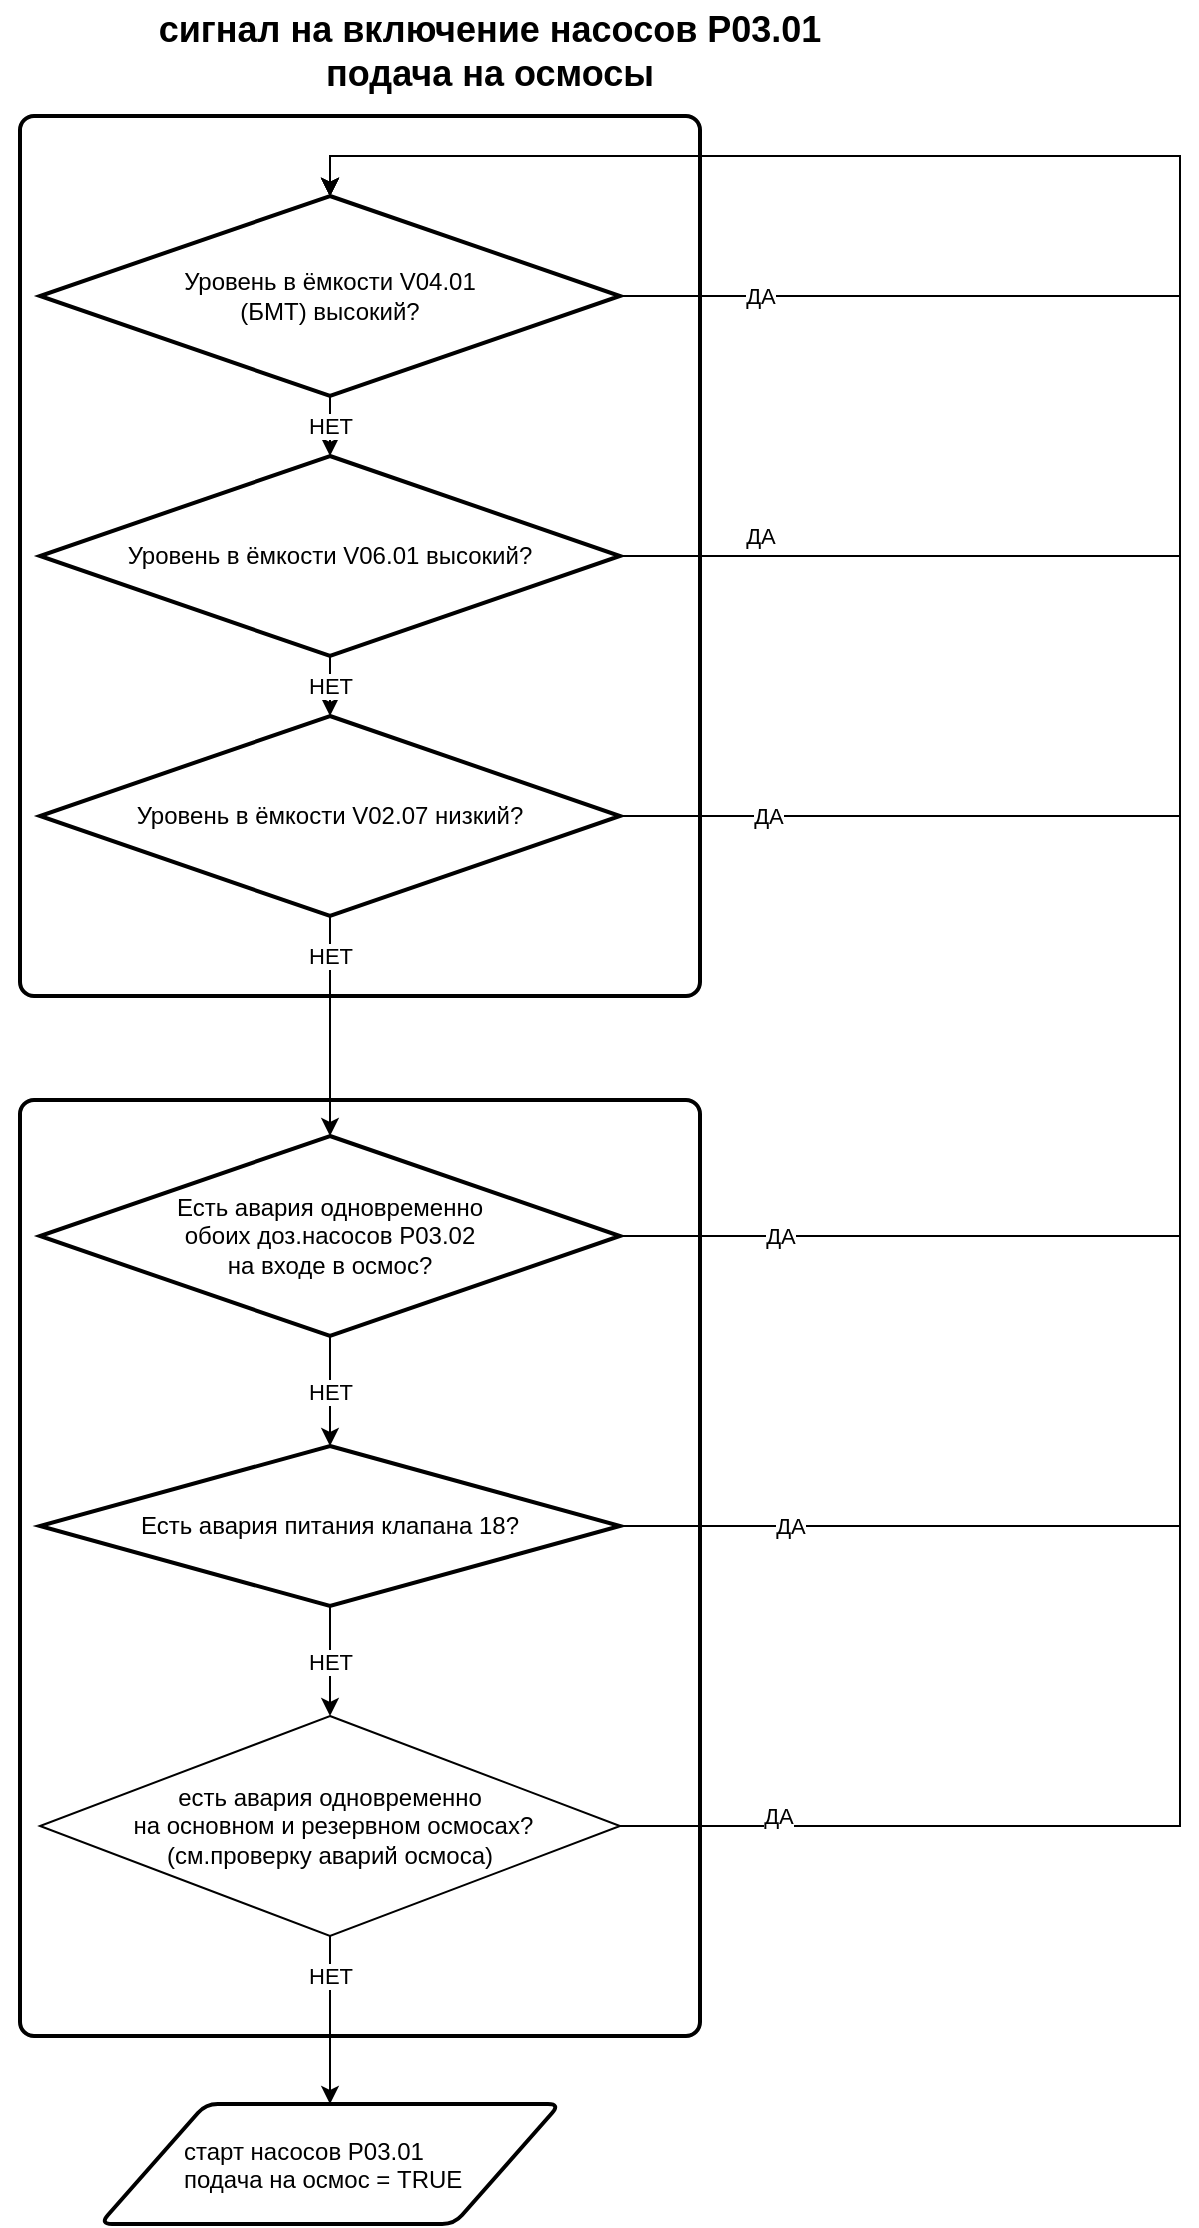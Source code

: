 <mxfile version="11.1.1" type="device"><diagram id="C5RBs43oDa-KdzZeNtuy" name="запуск осмосов"><mxGraphModel dx="499" dy="1977" grid="1" gridSize="10" guides="1" tooltips="1" connect="1" arrows="1" fold="1" page="1" pageScale="1" pageWidth="827" pageHeight="1169" math="0" shadow="0"><root><mxCell id="WIyWlLk6GJQsqaUBKTNV-0"/><mxCell id="WIyWlLk6GJQsqaUBKTNV-1" parent="WIyWlLk6GJQsqaUBKTNV-0"/><mxCell id="N78-eoJtpSelDnijg17K-19" value="" style="rounded=1;whiteSpace=wrap;html=1;absoluteArcSize=1;arcSize=14;strokeWidth=2;" parent="WIyWlLk6GJQsqaUBKTNV-1" vertex="1"><mxGeometry x="1000" y="-598" width="340" height="468" as="geometry"/></mxCell><mxCell id="7ko-buZj657-1jWEfhJU-1" value="" style="rounded=1;whiteSpace=wrap;html=1;absoluteArcSize=1;arcSize=14;strokeWidth=2;" parent="WIyWlLk6GJQsqaUBKTNV-1" vertex="1"><mxGeometry x="1000" y="-1090" width="340" height="440" as="geometry"/></mxCell><mxCell id="TDEKMZTQLtAT4It5OuWT-3" value="ДА" style="edgeStyle=orthogonalEdgeStyle;rounded=0;orthogonalLoop=1;jettySize=auto;html=1;exitX=1;exitY=0.5;exitDx=0;exitDy=0;exitPerimeter=0;entryX=0.5;entryY=0;entryDx=0;entryDy=0;entryPerimeter=0;" parent="WIyWlLk6GJQsqaUBKTNV-1" source="jXnbIGCwIu7luB9jR0JQ-0" edge="1"><mxGeometry x="-0.88" relative="1" as="geometry"><mxPoint x="1300" y="-375" as="sourcePoint"/><mxPoint x="1155" y="-1040" as="targetPoint"/><Array as="points"><mxPoint x="1580" y="-385"/><mxPoint x="1580" y="-1070"/><mxPoint x="1155" y="-1070"/></Array><mxPoint as="offset"/></mxGeometry></mxCell><mxCell id="N78-eoJtpSelDnijg17K-1" value="НЕТ" style="edgeStyle=orthogonalEdgeStyle;rounded=0;orthogonalLoop=1;jettySize=auto;html=1;exitX=0.5;exitY=1;exitDx=0;exitDy=0;exitPerimeter=0;entryX=0.5;entryY=0;entryDx=0;entryDy=0;" parent="WIyWlLk6GJQsqaUBKTNV-1" source="jXnbIGCwIu7luB9jR0JQ-0" target="jXnbIGCwIu7luB9jR0JQ-25" edge="1"><mxGeometry relative="1" as="geometry"/></mxCell><mxCell id="jXnbIGCwIu7luB9jR0JQ-0" value="Есть авария питания клапана 18?" style="strokeWidth=2;html=1;shape=mxgraph.flowchart.decision;whiteSpace=wrap;" parent="WIyWlLk6GJQsqaUBKTNV-1" vertex="1"><mxGeometry x="1010" y="-425" width="290" height="80" as="geometry"/></mxCell><mxCell id="jXnbIGCwIu7luB9jR0JQ-53" value="НЕТ" style="edgeStyle=orthogonalEdgeStyle;rounded=0;orthogonalLoop=1;jettySize=auto;html=1;exitX=0.5;exitY=1;exitDx=0;exitDy=0;entryX=0.5;entryY=0;entryDx=0;entryDy=0;" parent="WIyWlLk6GJQsqaUBKTNV-1" source="jXnbIGCwIu7luB9jR0JQ-25" target="N78-eoJtpSelDnijg17K-5" edge="1"><mxGeometry x="-0.524" relative="1" as="geometry"><mxPoint x="1155" y="-79" as="targetPoint"/><mxPoint as="offset"/></mxGeometry></mxCell><mxCell id="jXnbIGCwIu7luB9jR0JQ-55" value="ДА" style="edgeStyle=orthogonalEdgeStyle;rounded=0;orthogonalLoop=1;jettySize=auto;html=1;exitX=1;exitY=0.5;exitDx=0;exitDy=0;entryX=0.5;entryY=0;entryDx=0;entryDy=0;entryPerimeter=0;" parent="WIyWlLk6GJQsqaUBKTNV-1" source="jXnbIGCwIu7luB9jR0JQ-25" target="N78-eoJtpSelDnijg17K-12" edge="1"><mxGeometry x="-0.899" y="5" relative="1" as="geometry"><mxPoint x="1580" y="-985" as="targetPoint"/><Array as="points"><mxPoint x="1580" y="-235"/><mxPoint x="1580" y="-1070"/><mxPoint x="1155" y="-1070"/></Array><mxPoint as="offset"/></mxGeometry></mxCell><mxCell id="jXnbIGCwIu7luB9jR0JQ-25" value="есть авария одновременно&lt;br&gt;&amp;nbsp;на основном и резервном осмосах?&lt;br&gt;(см.проверку аварий осмоса)" style="rhombus;whiteSpace=wrap;html=1;" parent="WIyWlLk6GJQsqaUBKTNV-1" vertex="1"><mxGeometry x="1010" y="-290" width="290" height="110" as="geometry"/></mxCell><mxCell id="N78-eoJtpSelDnijg17K-3" value="НЕТ" style="edgeStyle=orthogonalEdgeStyle;rounded=0;orthogonalLoop=1;jettySize=auto;html=1;exitX=0.5;exitY=1;exitDx=0;exitDy=0;exitPerimeter=0;entryX=0.5;entryY=0;entryDx=0;entryDy=0;entryPerimeter=0;" parent="WIyWlLk6GJQsqaUBKTNV-1" source="N78-eoJtpSelDnijg17K-2" target="jXnbIGCwIu7luB9jR0JQ-0" edge="1"><mxGeometry relative="1" as="geometry"/></mxCell><mxCell id="N78-eoJtpSelDnijg17K-4" value="ДА" style="edgeStyle=orthogonalEdgeStyle;rounded=0;orthogonalLoop=1;jettySize=auto;html=1;exitX=1;exitY=0.5;exitDx=0;exitDy=0;exitPerimeter=0;entryX=0.5;entryY=0;entryDx=0;entryDy=0;entryPerimeter=0;" parent="WIyWlLk6GJQsqaUBKTNV-1" source="N78-eoJtpSelDnijg17K-2" target="N78-eoJtpSelDnijg17K-12" edge="1"><mxGeometry x="-0.874" relative="1" as="geometry"><mxPoint x="1580" y="-985" as="targetPoint"/><Array as="points"><mxPoint x="1580" y="-530"/><mxPoint x="1580" y="-1070"/><mxPoint x="1155" y="-1070"/></Array><mxPoint as="offset"/></mxGeometry></mxCell><mxCell id="N78-eoJtpSelDnijg17K-2" value="Есть авария одновременно&lt;br&gt;обоих доз.насосов Р03.02&lt;br&gt;на входе в осмос?" style="strokeWidth=2;html=1;shape=mxgraph.flowchart.decision;whiteSpace=wrap;" parent="WIyWlLk6GJQsqaUBKTNV-1" vertex="1"><mxGeometry x="1010" y="-580" width="290" height="100" as="geometry"/></mxCell><mxCell id="N78-eoJtpSelDnijg17K-7" value="" style="group" parent="WIyWlLk6GJQsqaUBKTNV-1" vertex="1" connectable="0"><mxGeometry x="1040" y="-96" width="230" height="60" as="geometry"/></mxCell><mxCell id="N78-eoJtpSelDnijg17K-5" value="" style="verticalLabelPosition=bottom;verticalAlign=top;html=1;strokeWidth=2;shape=parallelogram;perimeter=parallelogramPerimeter;whiteSpace=wrap;rounded=1;arcSize=12;size=0.23;" parent="N78-eoJtpSelDnijg17K-7" vertex="1"><mxGeometry width="230" height="60" as="geometry"/></mxCell><mxCell id="N78-eoJtpSelDnijg17K-6" value="старт насосов Р03.01&lt;br&gt;подача на осмос = TRUE" style="text;html=1;" parent="N78-eoJtpSelDnijg17K-7" vertex="1"><mxGeometry x="40" y="10" width="150" height="40" as="geometry"/></mxCell><mxCell id="N78-eoJtpSelDnijg17K-9" value="НЕТ" style="edgeStyle=orthogonalEdgeStyle;rounded=0;orthogonalLoop=1;jettySize=auto;html=1;exitX=0.5;exitY=1;exitDx=0;exitDy=0;exitPerimeter=0;entryX=0.5;entryY=0;entryDx=0;entryDy=0;entryPerimeter=0;" parent="WIyWlLk6GJQsqaUBKTNV-1" source="N78-eoJtpSelDnijg17K-8" target="N78-eoJtpSelDnijg17K-2" edge="1"><mxGeometry x="-0.636" relative="1" as="geometry"><mxPoint as="offset"/></mxGeometry></mxCell><mxCell id="N78-eoJtpSelDnijg17K-10" value="ДА" style="edgeStyle=orthogonalEdgeStyle;rounded=0;orthogonalLoop=1;jettySize=auto;html=1;exitX=1;exitY=0.5;exitDx=0;exitDy=0;exitPerimeter=0;entryX=0.5;entryY=0;entryDx=0;entryDy=0;entryPerimeter=0;" parent="WIyWlLk6GJQsqaUBKTNV-1" source="N78-eoJtpSelDnijg17K-8" target="N78-eoJtpSelDnijg17K-12" edge="1"><mxGeometry x="-0.861" relative="1" as="geometry"><mxPoint x="1580" y="-1035" as="targetPoint"/><Array as="points"><mxPoint x="1580" y="-740"/><mxPoint x="1580" y="-1070"/><mxPoint x="1155" y="-1070"/></Array><mxPoint as="offset"/></mxGeometry></mxCell><mxCell id="N78-eoJtpSelDnijg17K-8" value="Уровень в ёмкости V02.07 низкий?" style="strokeWidth=2;html=1;shape=mxgraph.flowchart.decision;whiteSpace=wrap;" parent="WIyWlLk6GJQsqaUBKTNV-1" vertex="1"><mxGeometry x="1010" y="-790" width="290" height="100" as="geometry"/></mxCell><mxCell id="N78-eoJtpSelDnijg17K-15" value="ДА" style="edgeStyle=orthogonalEdgeStyle;rounded=0;orthogonalLoop=1;jettySize=auto;html=1;exitX=1;exitY=0.5;exitDx=0;exitDy=0;exitPerimeter=0;entryX=0.5;entryY=0;entryDx=0;entryDy=0;entryPerimeter=0;" parent="WIyWlLk6GJQsqaUBKTNV-1" source="N78-eoJtpSelDnijg17K-11" target="N78-eoJtpSelDnijg17K-12" edge="1"><mxGeometry x="-0.849" y="10" relative="1" as="geometry"><Array as="points"><mxPoint x="1580" y="-870"/><mxPoint x="1580" y="-1070"/><mxPoint x="1155" y="-1070"/></Array><mxPoint as="offset"/></mxGeometry></mxCell><mxCell id="N78-eoJtpSelDnijg17K-17" value="НЕТ" style="edgeStyle=orthogonalEdgeStyle;rounded=0;orthogonalLoop=1;jettySize=auto;html=1;exitX=0.5;exitY=1;exitDx=0;exitDy=0;exitPerimeter=0;entryX=0.5;entryY=0;entryDx=0;entryDy=0;entryPerimeter=0;" parent="WIyWlLk6GJQsqaUBKTNV-1" source="N78-eoJtpSelDnijg17K-11" target="N78-eoJtpSelDnijg17K-8" edge="1"><mxGeometry relative="1" as="geometry"/></mxCell><mxCell id="N78-eoJtpSelDnijg17K-11" value="Уровень в ёмкости V06.01 высокий?" style="strokeWidth=2;html=1;shape=mxgraph.flowchart.decision;whiteSpace=wrap;" parent="WIyWlLk6GJQsqaUBKTNV-1" vertex="1"><mxGeometry x="1010" y="-920" width="290" height="100" as="geometry"/></mxCell><mxCell id="N78-eoJtpSelDnijg17K-16" value="НЕТ" style="edgeStyle=orthogonalEdgeStyle;rounded=0;orthogonalLoop=1;jettySize=auto;html=1;exitX=0.5;exitY=1;exitDx=0;exitDy=0;exitPerimeter=0;entryX=0.5;entryY=0;entryDx=0;entryDy=0;entryPerimeter=0;" parent="WIyWlLk6GJQsqaUBKTNV-1" source="N78-eoJtpSelDnijg17K-12" target="N78-eoJtpSelDnijg17K-11" edge="1"><mxGeometry relative="1" as="geometry"/></mxCell><mxCell id="N78-eoJtpSelDnijg17K-12" value="Уровень в ёмкости V04.01&lt;br&gt;(БМТ) высокий?" style="strokeWidth=2;html=1;shape=mxgraph.flowchart.decision;whiteSpace=wrap;" parent="WIyWlLk6GJQsqaUBKTNV-1" vertex="1"><mxGeometry x="1010" y="-1050" width="290" height="100" as="geometry"/></mxCell><mxCell id="N78-eoJtpSelDnijg17K-14" value="ДА" style="edgeStyle=orthogonalEdgeStyle;rounded=0;orthogonalLoop=1;jettySize=auto;html=1;exitX=1;exitY=0.5;exitDx=0;exitDy=0;exitPerimeter=0;entryX=0.5;entryY=0;entryDx=0;entryDy=0;entryPerimeter=0;" parent="WIyWlLk6GJQsqaUBKTNV-1" source="N78-eoJtpSelDnijg17K-12" target="N78-eoJtpSelDnijg17K-12" edge="1"><mxGeometry x="-0.824" relative="1" as="geometry"><Array as="points"><mxPoint x="1580" y="-1000"/><mxPoint x="1580" y="-1070"/><mxPoint x="1155" y="-1070"/></Array><mxPoint as="offset"/></mxGeometry></mxCell><mxCell id="N78-eoJtpSelDnijg17K-18" value="&lt;font style=&quot;font-size: 18px&quot;&gt;&lt;b&gt;сигнал на включение&amp;nbsp;насосов Р03.01&lt;br&gt;подача на осмосы&lt;/b&gt;&lt;/font&gt;" style="text;html=1;strokeColor=none;fillColor=none;align=center;verticalAlign=middle;whiteSpace=wrap;rounded=0;" parent="WIyWlLk6GJQsqaUBKTNV-1" vertex="1"><mxGeometry x="990" y="-1148" width="490" height="52" as="geometry"/></mxCell></root></mxGraphModel></diagram><diagram id="trHehs48wXdVALwGmaR6" name="проверка аварий осмоса"><mxGraphModel dx="1326" dy="808" grid="1" gridSize="10" guides="1" tooltips="1" connect="1" arrows="1" fold="1" page="1" pageScale="1" pageWidth="827" pageHeight="1169" math="0" shadow="0"><root><mxCell id="5Ax0OdVfqkbBzuhoWQLB-0"/><mxCell id="5Ax0OdVfqkbBzuhoWQLB-1" parent="5Ax0OdVfqkbBzuhoWQLB-0"/><mxCell id="goY5plL_Hz7WJ-rms99P-0" value="" style="rounded=1;whiteSpace=wrap;html=1;absoluteArcSize=1;arcSize=14;strokeWidth=2;" parent="5Ax0OdVfqkbBzuhoWQLB-1" vertex="1"><mxGeometry x="10" y="30" width="810" height="350" as="geometry"/></mxCell><mxCell id="goY5plL_Hz7WJ-rms99P-1" value="" style="rounded=1;whiteSpace=wrap;html=1;absoluteArcSize=1;arcSize=14;strokeWidth=2;" parent="5Ax0OdVfqkbBzuhoWQLB-1" vertex="1"><mxGeometry x="10" y="430" width="810" height="350" as="geometry"/></mxCell><mxCell id="goY5plL_Hz7WJ-rms99P-2" value="НЕТ" style="edgeStyle=orthogonalEdgeStyle;rounded=0;orthogonalLoop=1;jettySize=auto;html=1;exitX=0.5;exitY=1;exitDx=0;exitDy=0;exitPerimeter=0;entryX=0.5;entryY=0;entryDx=0;entryDy=0;" parent="5Ax0OdVfqkbBzuhoWQLB-1" source="goY5plL_Hz7WJ-rms99P-4" target="goY5plL_Hz7WJ-rms99P-12" edge="1"><mxGeometry relative="1" as="geometry"><Array as="points"><mxPoint x="264.5" y="262.5"/><mxPoint x="264.5" y="262.5"/></Array></mxGeometry></mxCell><mxCell id="goY5plL_Hz7WJ-rms99P-3" value="ДА" style="edgeStyle=orthogonalEdgeStyle;rounded=0;orthogonalLoop=1;jettySize=auto;html=1;exitX=1;exitY=0.5;exitDx=0;exitDy=0;exitPerimeter=0;entryX=0;entryY=0.5;entryDx=0;entryDy=0;" parent="5Ax0OdVfqkbBzuhoWQLB-1" source="goY5plL_Hz7WJ-rms99P-4" target="goY5plL_Hz7WJ-rms99P-9" edge="1"><mxGeometry relative="1" as="geometry"/></mxCell><mxCell id="goY5plL_Hz7WJ-rms99P-4" value="Есть авария на:&lt;br&gt;&amp;nbsp;- клапанах12, 13, 14;&lt;br&gt;&amp;nbsp;- доз.насос Р03.04/01;&lt;br&gt;&amp;nbsp;- датчики давления РТ03.01/01, РТ03.02/01 и РТ03.03/01, РТ03.04/01;&lt;br&gt;&amp;nbsp;- расходомеры FIT03.02/01 и FIT03.03/01;&lt;br&gt;&amp;nbsp;- кондуктомер QIT03.01/01&lt;br&gt;&amp;nbsp;- насос Р03.06/01" style="strokeWidth=2;html=1;shape=mxgraph.flowchart.decision;whiteSpace=wrap;" parent="5Ax0OdVfqkbBzuhoWQLB-1" vertex="1"><mxGeometry x="18" y="102.5" width="493" height="150" as="geometry"/></mxCell><mxCell id="goY5plL_Hz7WJ-rms99P-5" value="ДА" style="edgeStyle=orthogonalEdgeStyle;rounded=0;orthogonalLoop=1;jettySize=auto;html=1;exitX=1;exitY=0.5;exitDx=0;exitDy=0;exitPerimeter=0;entryX=0;entryY=0.5;entryDx=0;entryDy=0;" parent="5Ax0OdVfqkbBzuhoWQLB-1" source="goY5plL_Hz7WJ-rms99P-7" target="goY5plL_Hz7WJ-rms99P-15" edge="1"><mxGeometry relative="1" as="geometry"/></mxCell><mxCell id="goY5plL_Hz7WJ-rms99P-6" value="НЕТ" style="edgeStyle=orthogonalEdgeStyle;rounded=0;orthogonalLoop=1;jettySize=auto;html=1;exitX=0.5;exitY=1;exitDx=0;exitDy=0;exitPerimeter=0;entryX=0.5;entryY=0;entryDx=0;entryDy=0;" parent="5Ax0OdVfqkbBzuhoWQLB-1" source="goY5plL_Hz7WJ-rms99P-7" target="goY5plL_Hz7WJ-rms99P-18" edge="1"><mxGeometry relative="1" as="geometry"/></mxCell><mxCell id="goY5plL_Hz7WJ-rms99P-7" value="Есть авария на:&lt;br&gt;&amp;nbsp;- клапанах15, 16, 17;&lt;br&gt;&amp;nbsp;- доз.насос Р03.04/02;&lt;br&gt;&amp;nbsp;- датчики давления РТ03.01/02, РТ03.02/02 и РТ03.03/02, РТ03.04/02;&lt;br&gt;&amp;nbsp;- расходомеры FIT03.02/01 и FIT03.03/01;&lt;br&gt;&amp;nbsp;- кондуктомер QIT03.01/01&lt;br&gt;- насос Р03.06/02" style="strokeWidth=2;html=1;shape=mxgraph.flowchart.decision;whiteSpace=wrap;" parent="5Ax0OdVfqkbBzuhoWQLB-1" vertex="1"><mxGeometry x="20" y="480" width="489" height="150" as="geometry"/></mxCell><mxCell id="goY5plL_Hz7WJ-rms99P-8" value="" style="group" parent="5Ax0OdVfqkbBzuhoWQLB-1" vertex="1" connectable="0"><mxGeometry x="540" y="147.5" width="270" height="60" as="geometry"/></mxCell><mxCell id="goY5plL_Hz7WJ-rms99P-9" value="" style="verticalLabelPosition=bottom;verticalAlign=top;html=1;strokeWidth=2;shape=parallelogram;perimeter=parallelogramPerimeter;whiteSpace=wrap;rounded=1;arcSize=12;size=0.23;" parent="goY5plL_Hz7WJ-rms99P-8" vertex="1"><mxGeometry width="270" height="60" as="geometry"/></mxCell><mxCell id="goY5plL_Hz7WJ-rms99P-10" value="авария на основном осмосе = TRUE" style="text;html=1;strokeColor=none;fillColor=none;align=center;verticalAlign=middle;whiteSpace=wrap;rounded=0;" parent="goY5plL_Hz7WJ-rms99P-8" vertex="1"><mxGeometry x="50" y="10" width="170" height="40" as="geometry"/></mxCell><mxCell id="goY5plL_Hz7WJ-rms99P-11" value="" style="group" parent="5Ax0OdVfqkbBzuhoWQLB-1" vertex="1" connectable="0"><mxGeometry x="129.5" y="302.5" width="270" height="60" as="geometry"/></mxCell><mxCell id="goY5plL_Hz7WJ-rms99P-12" value="" style="verticalLabelPosition=bottom;verticalAlign=top;html=1;strokeWidth=2;shape=parallelogram;perimeter=parallelogramPerimeter;whiteSpace=wrap;rounded=1;arcSize=12;size=0.23;" parent="goY5plL_Hz7WJ-rms99P-11" vertex="1"><mxGeometry width="270" height="60" as="geometry"/></mxCell><mxCell id="goY5plL_Hz7WJ-rms99P-13" value="авария на основном осмосе = FALSE" style="text;html=1;strokeColor=none;fillColor=none;align=center;verticalAlign=middle;whiteSpace=wrap;rounded=0;" parent="goY5plL_Hz7WJ-rms99P-11" vertex="1"><mxGeometry x="50" y="10" width="170" height="40" as="geometry"/></mxCell><mxCell id="goY5plL_Hz7WJ-rms99P-14" value="" style="group" parent="5Ax0OdVfqkbBzuhoWQLB-1" vertex="1" connectable="0"><mxGeometry x="530" y="524" width="270" height="60" as="geometry"/></mxCell><mxCell id="goY5plL_Hz7WJ-rms99P-15" value="" style="verticalLabelPosition=bottom;verticalAlign=top;html=1;strokeWidth=2;shape=parallelogram;perimeter=parallelogramPerimeter;whiteSpace=wrap;rounded=1;arcSize=12;size=0.23;" parent="goY5plL_Hz7WJ-rms99P-14" vertex="1"><mxGeometry width="270" height="60" as="geometry"/></mxCell><mxCell id="goY5plL_Hz7WJ-rms99P-16" value="авария на резервном осмосе = TRUE" style="text;html=1;strokeColor=none;fillColor=none;align=center;verticalAlign=middle;whiteSpace=wrap;rounded=0;" parent="goY5plL_Hz7WJ-rms99P-14" vertex="1"><mxGeometry x="50" y="10" width="170" height="40" as="geometry"/></mxCell><mxCell id="goY5plL_Hz7WJ-rms99P-17" value="" style="group" parent="5Ax0OdVfqkbBzuhoWQLB-1" vertex="1" connectable="0"><mxGeometry x="128.5" y="680" width="270" height="60" as="geometry"/></mxCell><mxCell id="goY5plL_Hz7WJ-rms99P-18" value="" style="verticalLabelPosition=bottom;verticalAlign=top;html=1;strokeWidth=2;shape=parallelogram;perimeter=parallelogramPerimeter;whiteSpace=wrap;rounded=1;arcSize=12;size=0.23;" parent="goY5plL_Hz7WJ-rms99P-17" vertex="1"><mxGeometry width="270" height="60" as="geometry"/></mxCell><mxCell id="goY5plL_Hz7WJ-rms99P-19" value="авария на резервном осмосе = FALSE" style="text;html=1;strokeColor=none;fillColor=none;align=center;verticalAlign=middle;whiteSpace=wrap;rounded=0;" parent="goY5plL_Hz7WJ-rms99P-17" vertex="1"><mxGeometry x="50" y="10" width="170" height="40" as="geometry"/></mxCell><mxCell id="goY5plL_Hz7WJ-rms99P-20" value="&lt;font style=&quot;font-size: 18px&quot;&gt;&lt;b&gt;Проверка аварий основного осмоса&lt;/b&gt;&lt;/font&gt;" style="text;html=1;strokeColor=none;fillColor=none;align=center;verticalAlign=middle;whiteSpace=wrap;rounded=0;" parent="5Ax0OdVfqkbBzuhoWQLB-1" vertex="1"><mxGeometry x="333.5" y="47.5" width="247" height="20" as="geometry"/></mxCell><mxCell id="goY5plL_Hz7WJ-rms99P-21" value="&lt;font style=&quot;font-size: 18px&quot;&gt;&lt;b&gt;Проверка аварий резервного осмоса&lt;/b&gt;&lt;/font&gt;" style="text;html=1;strokeColor=none;fillColor=none;align=center;verticalAlign=middle;whiteSpace=wrap;rounded=0;" parent="5Ax0OdVfqkbBzuhoWQLB-1" vertex="1"><mxGeometry x="300" y="450" width="247" height="20" as="geometry"/></mxCell><mxCell id="xdstr4wocUJlmgld-x4D-0" value="доз.насосы Р03.04 работают напрямую от датчик рН 03.01/01, который не заводится в шкаф, его состояние не отслеживаем, только состояние доз.насоса - работа/авария." style="shape=note;whiteSpace=wrap;html=1;backgroundOutline=1;darkOpacity=0.05;align=left;" parent="5Ax0OdVfqkbBzuhoWQLB-1" vertex="1"><mxGeometry x="460" y="302.5" width="350" height="70" as="geometry"/></mxCell></root></mxGraphModel></diagram><diagram id="-oYBqza-46UBTTTW37Bp" name="запуск осмоса МЕ03"><mxGraphModel dx="499" dy="1977" grid="1" gridSize="10" guides="1" tooltips="1" connect="1" arrows="1" fold="1" page="1" pageScale="1" pageWidth="827" pageHeight="1169" math="0" shadow="0"><root><mxCell id="dhTfshkVgxqK14J3uHZl-0"/><mxCell id="dhTfshkVgxqK14J3uHZl-1" parent="dhTfshkVgxqK14J3uHZl-0"/><mxCell id="if6Wa8YQWSM7CSDvoVHx-31" value="" style="rounded=1;whiteSpace=wrap;html=1;absoluteArcSize=1;arcSize=14;strokeWidth=2;" parent="dhTfshkVgxqK14J3uHZl-1" vertex="1"><mxGeometry x="1380" y="-810" width="260" height="1930" as="geometry"/></mxCell><mxCell id="if6Wa8YQWSM7CSDvoVHx-30" value="" style="rounded=1;whiteSpace=wrap;html=1;absoluteArcSize=1;arcSize=14;strokeWidth=2;" parent="dhTfshkVgxqK14J3uHZl-1" vertex="1"><mxGeometry x="855" y="-810" width="270" height="1930" as="geometry"/></mxCell><mxCell id="if6Wa8YQWSM7CSDvoVHx-6" value="" style="rounded=1;whiteSpace=wrap;html=1;absoluteArcSize=1;arcSize=14;strokeWidth=2;" parent="dhTfshkVgxqK14J3uHZl-1" vertex="1"><mxGeometry x="860" y="-990" width="360" height="170" as="geometry"/></mxCell><mxCell id="dhTfshkVgxqK14J3uHZl-3" value="" style="rounded=1;whiteSpace=wrap;html=1;absoluteArcSize=1;arcSize=14;strokeWidth=2;" parent="dhTfshkVgxqK14J3uHZl-1" vertex="1"><mxGeometry x="1145" y="-810" width="210" height="1930" as="geometry"/></mxCell><mxCell id="dhTfshkVgxqK14J3uHZl-13" value="" style="group" parent="dhTfshkVgxqK14J3uHZl-1" vertex="1" connectable="0"><mxGeometry x="943" y="-1090" width="230" height="60" as="geometry"/></mxCell><mxCell id="dhTfshkVgxqK14J3uHZl-14" value="" style="verticalLabelPosition=bottom;verticalAlign=top;html=1;strokeWidth=2;shape=parallelogram;perimeter=parallelogramPerimeter;whiteSpace=wrap;rounded=1;arcSize=12;size=0.23;" parent="dhTfshkVgxqK14J3uHZl-13" vertex="1"><mxGeometry width="230" height="60" as="geometry"/></mxCell><mxCell id="dhTfshkVgxqK14J3uHZl-15" value="старт насоса Р03.01&lt;br&gt;подача на осмос = TRUE" style="text;html=1;" parent="dhTfshkVgxqK14J3uHZl-13" vertex="1"><mxGeometry x="40" y="10" width="150" height="40" as="geometry"/></mxCell><mxCell id="dhTfshkVgxqK14J3uHZl-25" value="&lt;span style=&quot;font-size: 18px&quot;&gt;&lt;b&gt;запуск осмоса МЕ03&lt;/b&gt;&lt;/span&gt;" style="text;html=1;strokeColor=none;fillColor=none;align=center;verticalAlign=middle;whiteSpace=wrap;rounded=0;" parent="dhTfshkVgxqK14J3uHZl-1" vertex="1"><mxGeometry x="990" y="-1160" width="490" height="52" as="geometry"/></mxCell><mxCell id="if6Wa8YQWSM7CSDvoVHx-7" value="&lt;b&gt;блок управления режимами&lt;br&gt;запуска осмосов&lt;/b&gt;" style="text;html=1;" parent="dhTfshkVgxqK14J3uHZl-1" vertex="1"><mxGeometry x="867.5" y="-980" width="170" height="40" as="geometry"/></mxCell><mxCell id="if6Wa8YQWSM7CSDvoVHx-9" value="" style="group" parent="dhTfshkVgxqK14J3uHZl-1" vertex="1" connectable="0"><mxGeometry x="952.5" y="-940" width="210" height="90" as="geometry"/></mxCell><mxCell id="if6Wa8YQWSM7CSDvoVHx-5" value="" style="strokeWidth=2;html=1;shape=mxgraph.flowchart.decision;whiteSpace=wrap;" parent="if6Wa8YQWSM7CSDvoVHx-9" vertex="1"><mxGeometry width="210" height="90" as="geometry"/></mxCell><mxCell id="if6Wa8YQWSM7CSDvoVHx-4" value="условие запуска&lt;br&gt;основного осмоса?" style="text;html=1;" parent="if6Wa8YQWSM7CSDvoVHx-9" vertex="1"><mxGeometry x="54" y="24" width="120" height="60" as="geometry"/></mxCell><mxCell id="if6Wa8YQWSM7CSDvoVHx-11" style="edgeStyle=orthogonalEdgeStyle;rounded=0;orthogonalLoop=1;jettySize=auto;html=1;exitX=0.5;exitY=1;exitDx=0;exitDy=0;entryX=0.5;entryY=0;entryDx=0;entryDy=0;entryPerimeter=0;" parent="dhTfshkVgxqK14J3uHZl-1" source="dhTfshkVgxqK14J3uHZl-14" target="if6Wa8YQWSM7CSDvoVHx-5" edge="1"><mxGeometry relative="1" as="geometry"/></mxCell><mxCell id="4ZyJUu_CH0MN0KccnA3M-3" style="edgeStyle=orthogonalEdgeStyle;rounded=0;orthogonalLoop=1;jettySize=auto;html=1;exitX=0.5;exitY=1;exitDx=0;exitDy=0;entryX=0.5;entryY=0;entryDx=0;entryDy=0;entryPerimeter=0;" parent="dhTfshkVgxqK14J3uHZl-1" source="if6Wa8YQWSM7CSDvoVHx-12" target="4ZyJUu_CH0MN0KccnA3M-2" edge="1"><mxGeometry relative="1" as="geometry"/></mxCell><mxCell id="if6Wa8YQWSM7CSDvoVHx-12" value="открыть клапан 12" style="rounded=1;whiteSpace=wrap;html=1;absoluteArcSize=1;arcSize=14;strokeWidth=2;" parent="dhTfshkVgxqK14J3uHZl-1" vertex="1"><mxGeometry x="915" y="-770" width="190" height="50" as="geometry"/></mxCell><mxCell id="4ZyJUu_CH0MN0KccnA3M-5" style="edgeStyle=orthogonalEdgeStyle;rounded=0;orthogonalLoop=1;jettySize=auto;html=1;exitX=0.5;exitY=1;exitDx=0;exitDy=0;entryX=0.5;entryY=0;entryDx=0;entryDy=0;entryPerimeter=0;" parent="dhTfshkVgxqK14J3uHZl-1" source="if6Wa8YQWSM7CSDvoVHx-17" target="4ZyJUu_CH0MN0KccnA3M-4" edge="1"><mxGeometry relative="1" as="geometry"/></mxCell><mxCell id="if6Wa8YQWSM7CSDvoVHx-17" value="открыть клапан 15" style="rounded=1;whiteSpace=wrap;html=1;absoluteArcSize=1;arcSize=14;strokeWidth=2;" parent="dhTfshkVgxqK14J3uHZl-1" vertex="1"><mxGeometry x="1402.5" y="-770" width="180" height="50" as="geometry"/></mxCell><mxCell id="if6Wa8YQWSM7CSDvoVHx-20" value="НЕТ" style="edgeStyle=orthogonalEdgeStyle;rounded=0;orthogonalLoop=1;jettySize=auto;html=1;exitX=1;exitY=0.5;exitDx=0;exitDy=0;exitPerimeter=0;entryX=0.5;entryY=0;entryDx=0;entryDy=0;" parent="dhTfshkVgxqK14J3uHZl-1" source="if6Wa8YQWSM7CSDvoVHx-5" target="if6Wa8YQWSM7CSDvoVHx-17" edge="1"><mxGeometry x="-0.883" relative="1" as="geometry"><mxPoint as="offset"/></mxGeometry></mxCell><mxCell id="if6Wa8YQWSM7CSDvoVHx-39" style="edgeStyle=orthogonalEdgeStyle;rounded=0;orthogonalLoop=1;jettySize=auto;html=1;exitX=0.5;exitY=1;exitDx=0;exitDy=0;entryX=0.5;entryY=0;entryDx=0;entryDy=0;entryPerimeter=0;" parent="dhTfshkVgxqK14J3uHZl-1" source="if6Wa8YQWSM7CSDvoVHx-21" target="if6Wa8YQWSM7CSDvoVHx-36" edge="1"><mxGeometry relative="1" as="geometry"/></mxCell><mxCell id="if6Wa8YQWSM7CSDvoVHx-21" value="старт блока насосов-дозаторов Р03.02&lt;br&gt;(дозирование от расходомера FIT03.01)&amp;nbsp;&amp;nbsp;" style="rounded=1;whiteSpace=wrap;html=1;absoluteArcSize=1;arcSize=14;strokeWidth=2;" parent="dhTfshkVgxqK14J3uHZl-1" vertex="1"><mxGeometry x="1154.5" y="-505" width="190" height="80" as="geometry"/></mxCell><mxCell id="4ZyJUu_CH0MN0KccnA3M-15" style="edgeStyle=orthogonalEdgeStyle;rounded=0;orthogonalLoop=1;jettySize=auto;html=1;exitX=0.5;exitY=1;exitDx=0;exitDy=0;entryX=0.5;entryY=0;entryDx=0;entryDy=0;" parent="dhTfshkVgxqK14J3uHZl-1" source="if6Wa8YQWSM7CSDvoVHx-22" target="if6Wa8YQWSM7CSDvoVHx-26" edge="1"><mxGeometry relative="1" as="geometry"/></mxCell><mxCell id="4ZyJUu_CH0MN0KccnA3M-16" style="edgeStyle=orthogonalEdgeStyle;rounded=0;orthogonalLoop=1;jettySize=auto;html=1;exitX=0.5;exitY=1;exitDx=0;exitDy=0;entryX=0.5;entryY=0;entryDx=0;entryDy=0;" parent="dhTfshkVgxqK14J3uHZl-1" source="if6Wa8YQWSM7CSDvoVHx-22" target="if6Wa8YQWSM7CSDvoVHx-21" edge="1"><mxGeometry relative="1" as="geometry"/></mxCell><mxCell id="4ZyJUu_CH0MN0KccnA3M-18" style="edgeStyle=orthogonalEdgeStyle;rounded=0;orthogonalLoop=1;jettySize=auto;html=1;exitX=0.5;exitY=1;exitDx=0;exitDy=0;entryX=0.5;entryY=0;entryDx=0;entryDy=0;" parent="dhTfshkVgxqK14J3uHZl-1" source="if6Wa8YQWSM7CSDvoVHx-22" target="if6Wa8YQWSM7CSDvoVHx-27" edge="1"><mxGeometry relative="1" as="geometry"/></mxCell><mxCell id="if6Wa8YQWSM7CSDvoVHx-22" value="открыть клапан 18" style="rounded=1;whiteSpace=wrap;html=1;absoluteArcSize=1;arcSize=14;strokeWidth=2;" parent="dhTfshkVgxqK14J3uHZl-1" vertex="1"><mxGeometry x="1170" y="-595" width="160" height="50" as="geometry"/></mxCell><mxCell id="if6Wa8YQWSM7CSDvoVHx-26" value="старт насоса-дозатора Р03.04/01&lt;br&gt;(дозирование от рН-электрода рН03.01/01 напрямую, без участия АСУ)&amp;nbsp;&amp;nbsp;" style="rounded=1;whiteSpace=wrap;html=1;absoluteArcSize=1;arcSize=14;strokeWidth=2;" parent="dhTfshkVgxqK14J3uHZl-1" vertex="1"><mxGeometry x="915" y="-505" width="190" height="80" as="geometry"/></mxCell><mxCell id="if6Wa8YQWSM7CSDvoVHx-27" value="старт насоса-дозатора Р03.04/02&lt;br&gt;(дозирование от рН-электрода рН03.01/02 напрямую, без участия АСУ)&amp;nbsp;&amp;nbsp;" style="rounded=1;whiteSpace=wrap;html=1;absoluteArcSize=1;arcSize=14;strokeWidth=2;" parent="dhTfshkVgxqK14J3uHZl-1" vertex="1"><mxGeometry x="1395" y="-505" width="190" height="80" as="geometry"/></mxCell><mxCell id="if6Wa8YQWSM7CSDvoVHx-32" value="&lt;b&gt;основной&amp;nbsp;&lt;/b&gt;осмос" style="text;html=1;" parent="dhTfshkVgxqK14J3uHZl-1" vertex="1"><mxGeometry x="905" y="-810" width="120" height="40" as="geometry"/></mxCell><mxCell id="if6Wa8YQWSM7CSDvoVHx-33" value="&lt;b&gt;резервный&amp;nbsp;&lt;/b&gt;осмос" style="text;html=1;" parent="dhTfshkVgxqK14J3uHZl-1" vertex="1"><mxGeometry x="1380" y="-810" width="105" height="40" as="geometry"/></mxCell><mxCell id="if6Wa8YQWSM7CSDvoVHx-35" value="&lt;b&gt;общие действияя&lt;/b&gt;" style="text;html=1;align=center;" parent="dhTfshkVgxqK14J3uHZl-1" vertex="1"><mxGeometry x="1165" y="-810" width="170" height="30" as="geometry"/></mxCell><mxCell id="4ZyJUu_CH0MN0KccnA3M-25" style="edgeStyle=orthogonalEdgeStyle;rounded=0;orthogonalLoop=1;jettySize=auto;html=1;exitX=0.5;exitY=1;exitDx=0;exitDy=0;exitPerimeter=0;entryX=0.5;entryY=0;entryDx=0;entryDy=0;entryPerimeter=0;" parent="dhTfshkVgxqK14J3uHZl-1" source="if6Wa8YQWSM7CSDvoVHx-36" target="4ZyJUu_CH0MN0KccnA3M-20" edge="1"><mxGeometry relative="1" as="geometry"><Array as="points"><mxPoint x="1253" y="-330"/><mxPoint x="1014" y="-330"/></Array></mxGeometry></mxCell><mxCell id="4ZyJUu_CH0MN0KccnA3M-26" style="edgeStyle=orthogonalEdgeStyle;rounded=0;orthogonalLoop=1;jettySize=auto;html=1;exitX=0.5;exitY=1;exitDx=0;exitDy=0;exitPerimeter=0;entryX=0.5;entryY=0;entryDx=0;entryDy=0;entryPerimeter=0;" parent="dhTfshkVgxqK14J3uHZl-1" source="if6Wa8YQWSM7CSDvoVHx-36" target="4ZyJUu_CH0MN0KccnA3M-23" edge="1"><mxGeometry relative="1" as="geometry"><Array as="points"><mxPoint x="1253" y="-330"/><mxPoint x="1490" y="-330"/></Array></mxGeometry></mxCell><mxCell id="if6Wa8YQWSM7CSDvoVHx-36" value="изменяемая задержка времени на выход насоса Р03.01 в режим, сек. По умолчанию = 10сек." style="strokeWidth=2;html=1;shape=mxgraph.flowchart.delay;whiteSpace=wrap;" parent="dhTfshkVgxqK14J3uHZl-1" vertex="1"><mxGeometry x="1167.5" y="-409" width="170" height="70" as="geometry"/></mxCell><mxCell id="4ZyJUu_CH0MN0KccnA3M-11" style="edgeStyle=orthogonalEdgeStyle;rounded=0;orthogonalLoop=1;jettySize=auto;html=1;exitX=0.5;exitY=1;exitDx=0;exitDy=0;entryX=0.5;entryY=0;entryDx=0;entryDy=0;entryPerimeter=0;" parent="dhTfshkVgxqK14J3uHZl-1" source="4ZyJUu_CH0MN0KccnA3M-0" target="4ZyJUu_CH0MN0KccnA3M-9" edge="1"><mxGeometry relative="1" as="geometry"/></mxCell><mxCell id="4ZyJUu_CH0MN0KccnA3M-0" value="открыть клапан 14" style="rounded=1;whiteSpace=wrap;html=1;absoluteArcSize=1;arcSize=14;strokeWidth=2;" parent="dhTfshkVgxqK14J3uHZl-1" vertex="1"><mxGeometry x="915" y="-650" width="190" height="50" as="geometry"/></mxCell><mxCell id="4ZyJUu_CH0MN0KccnA3M-12" style="edgeStyle=orthogonalEdgeStyle;rounded=0;orthogonalLoop=1;jettySize=auto;html=1;exitX=0.5;exitY=1;exitDx=0;exitDy=0;entryX=0.5;entryY=0;entryDx=0;entryDy=0;entryPerimeter=0;" parent="dhTfshkVgxqK14J3uHZl-1" source="4ZyJUu_CH0MN0KccnA3M-1" target="4ZyJUu_CH0MN0KccnA3M-10" edge="1"><mxGeometry relative="1" as="geometry"/></mxCell><mxCell id="4ZyJUu_CH0MN0KccnA3M-1" value="открыть клапан 17" style="rounded=1;whiteSpace=wrap;html=1;absoluteArcSize=1;arcSize=14;strokeWidth=2;" parent="dhTfshkVgxqK14J3uHZl-1" vertex="1"><mxGeometry x="1397.5" y="-650" width="180" height="50" as="geometry"/></mxCell><mxCell id="4ZyJUu_CH0MN0KccnA3M-8" style="edgeStyle=orthogonalEdgeStyle;rounded=0;orthogonalLoop=1;jettySize=auto;html=1;exitX=0.5;exitY=1;exitDx=0;exitDy=0;exitPerimeter=0;entryX=0.5;entryY=0;entryDx=0;entryDy=0;" parent="dhTfshkVgxqK14J3uHZl-1" source="4ZyJUu_CH0MN0KccnA3M-2" target="4ZyJUu_CH0MN0KccnA3M-0" edge="1"><mxGeometry relative="1" as="geometry"/></mxCell><mxCell id="4ZyJUu_CH0MN0KccnA3M-2" value="задержка 3 сек." style="strokeWidth=2;html=1;shape=mxgraph.flowchart.delay;whiteSpace=wrap;" parent="dhTfshkVgxqK14J3uHZl-1" vertex="1"><mxGeometry x="955" y="-705" width="110" height="40" as="geometry"/></mxCell><mxCell id="4ZyJUu_CH0MN0KccnA3M-7" style="edgeStyle=orthogonalEdgeStyle;rounded=0;orthogonalLoop=1;jettySize=auto;html=1;exitX=0.5;exitY=1;exitDx=0;exitDy=0;exitPerimeter=0;entryX=0.5;entryY=0;entryDx=0;entryDy=0;" parent="dhTfshkVgxqK14J3uHZl-1" source="4ZyJUu_CH0MN0KccnA3M-4" target="4ZyJUu_CH0MN0KccnA3M-1" edge="1"><mxGeometry relative="1" as="geometry"/></mxCell><mxCell id="4ZyJUu_CH0MN0KccnA3M-4" value="задержка 3 сек." style="strokeWidth=2;html=1;shape=mxgraph.flowchart.delay;whiteSpace=wrap;" parent="dhTfshkVgxqK14J3uHZl-1" vertex="1"><mxGeometry x="1435" y="-705" width="110" height="40" as="geometry"/></mxCell><mxCell id="4ZyJUu_CH0MN0KccnA3M-13" style="edgeStyle=orthogonalEdgeStyle;rounded=0;orthogonalLoop=1;jettySize=auto;html=1;exitX=1;exitY=0.5;exitDx=0;exitDy=0;exitPerimeter=0;entryX=0;entryY=0.5;entryDx=0;entryDy=0;" parent="dhTfshkVgxqK14J3uHZl-1" source="4ZyJUu_CH0MN0KccnA3M-9" target="if6Wa8YQWSM7CSDvoVHx-22" edge="1"><mxGeometry relative="1" as="geometry"/></mxCell><mxCell id="4ZyJUu_CH0MN0KccnA3M-9" value="задержка 3 сек." style="strokeWidth=2;html=1;shape=mxgraph.flowchart.delay;whiteSpace=wrap;" parent="dhTfshkVgxqK14J3uHZl-1" vertex="1"><mxGeometry x="959" y="-590" width="110" height="40" as="geometry"/></mxCell><mxCell id="4ZyJUu_CH0MN0KccnA3M-14" style="edgeStyle=orthogonalEdgeStyle;rounded=0;orthogonalLoop=1;jettySize=auto;html=1;exitX=0;exitY=0.5;exitDx=0;exitDy=0;exitPerimeter=0;entryX=1;entryY=0.5;entryDx=0;entryDy=0;" parent="dhTfshkVgxqK14J3uHZl-1" source="4ZyJUu_CH0MN0KccnA3M-10" target="if6Wa8YQWSM7CSDvoVHx-22" edge="1"><mxGeometry relative="1" as="geometry"/></mxCell><mxCell id="4ZyJUu_CH0MN0KccnA3M-10" value="задержка 3 сек." style="strokeWidth=2;html=1;shape=mxgraph.flowchart.delay;whiteSpace=wrap;" parent="dhTfshkVgxqK14J3uHZl-1" vertex="1"><mxGeometry x="1437.5" y="-590" width="110" height="40" as="geometry"/></mxCell><mxCell id="4ZyJUu_CH0MN0KccnA3M-19" value="" style="group" parent="dhTfshkVgxqK14J3uHZl-1" vertex="1" connectable="0"><mxGeometry x="914" y="-309" width="200" height="110" as="geometry"/></mxCell><mxCell id="4ZyJUu_CH0MN0KccnA3M-20" value="" style="strokeWidth=2;html=1;shape=mxgraph.flowchart.decision;whiteSpace=wrap;" parent="4ZyJUu_CH0MN0KccnA3M-19" vertex="1"><mxGeometry width="200" height="110" as="geometry"/></mxCell><mxCell id="4ZyJUu_CH0MN0KccnA3M-21" value="показания датчика&lt;br&gt;давления РТ03.01/01&lt;br&gt;&amp;gt;= 1,5 бар (0,15МПа)" style="text;html=1;" parent="4ZyJUu_CH0MN0KccnA3M-19" vertex="1"><mxGeometry x="51.429" y="24" width="114.286" height="60" as="geometry"/></mxCell><mxCell id="4ZyJUu_CH0MN0KccnA3M-22" value="" style="group" parent="dhTfshkVgxqK14J3uHZl-1" vertex="1" connectable="0"><mxGeometry x="1389" y="-309" width="201" height="110" as="geometry"/></mxCell><mxCell id="4ZyJUu_CH0MN0KccnA3M-23" value="" style="strokeWidth=2;html=1;shape=mxgraph.flowchart.decision;whiteSpace=wrap;" parent="4ZyJUu_CH0MN0KccnA3M-22" vertex="1"><mxGeometry width="201" height="110" as="geometry"/></mxCell><mxCell id="4ZyJUu_CH0MN0KccnA3M-24" value="показания датчика&lt;br&gt;давления РТ03.01/02&lt;br&gt;&amp;gt;= 1,5 бар (0,15МПа)" style="text;html=1;" parent="4ZyJUu_CH0MN0KccnA3M-22" vertex="1"><mxGeometry x="51.686" y="24" width="114.857" height="60" as="geometry"/></mxCell><mxCell id="4ZyJUu_CH0MN0KccnA3M-29" value="" style="group" parent="dhTfshkVgxqK14J3uHZl-1" vertex="1" connectable="0"><mxGeometry x="1145" y="-284" width="210" height="60" as="geometry"/></mxCell><mxCell id="4ZyJUu_CH0MN0KccnA3M-30" value="" style="verticalLabelPosition=bottom;verticalAlign=top;html=1;strokeWidth=2;shape=parallelogram;perimeter=parallelogramPerimeter;whiteSpace=wrap;rounded=1;arcSize=12;size=0.23;" parent="4ZyJUu_CH0MN0KccnA3M-29" vertex="1"><mxGeometry width="210" height="60" as="geometry"/></mxCell><mxCell id="4ZyJUu_CH0MN0KccnA3M-31" value="авария активного&lt;br&gt;&amp;nbsp;насоса Р03.01&amp;nbsp;= TRUE" style="text;html=1;" parent="4ZyJUu_CH0MN0KccnA3M-29" vertex="1"><mxGeometry x="36.522" y="10" width="136.957" height="40" as="geometry"/></mxCell><mxCell id="4ZyJUu_CH0MN0KccnA3M-34" value="НЕТ" style="edgeStyle=orthogonalEdgeStyle;rounded=0;orthogonalLoop=1;jettySize=auto;html=1;exitX=0;exitY=0.5;exitDx=0;exitDy=0;exitPerimeter=0;entryX=1;entryY=0.5;entryDx=0;entryDy=0;" parent="dhTfshkVgxqK14J3uHZl-1" source="4ZyJUu_CH0MN0KccnA3M-23" target="4ZyJUu_CH0MN0KccnA3M-30" edge="1"><mxGeometry relative="1" as="geometry"/></mxCell><mxCell id="4ZyJUu_CH0MN0KccnA3M-35" value="НЕТ" style="edgeStyle=orthogonalEdgeStyle;rounded=0;orthogonalLoop=1;jettySize=auto;html=1;exitX=1;exitY=0.5;exitDx=0;exitDy=0;exitPerimeter=0;entryX=0;entryY=0.5;entryDx=0;entryDy=0;" parent="dhTfshkVgxqK14J3uHZl-1" source="4ZyJUu_CH0MN0KccnA3M-20" target="4ZyJUu_CH0MN0KccnA3M-30" edge="1"><mxGeometry relative="1" as="geometry"/></mxCell><mxCell id="4ZyJUu_CH0MN0KccnA3M-41" style="edgeStyle=orthogonalEdgeStyle;rounded=0;orthogonalLoop=1;jettySize=auto;html=1;exitX=1;exitY=0.5;exitDx=0;exitDy=0;entryX=0;entryY=0.5;entryDx=0;entryDy=0;entryPerimeter=0;" parent="dhTfshkVgxqK14J3uHZl-1" source="4ZyJUu_CH0MN0KccnA3M-36" target="4ZyJUu_CH0MN0KccnA3M-40" edge="1"><mxGeometry relative="1" as="geometry"/></mxCell><mxCell id="4ZyJUu_CH0MN0KccnA3M-36" value="пуск ЧРП насоса Р03.06/01&lt;br&gt;поддержание заданного расхода по FIT03.03/01, контролируя, по РТ03.02/01 давление не превышает заданного, иначе снижать производительность." style="rounded=1;whiteSpace=wrap;html=1;absoluteArcSize=1;arcSize=14;strokeWidth=2;" parent="dhTfshkVgxqK14J3uHZl-1" vertex="1"><mxGeometry x="919" y="-160" width="190" height="90" as="geometry"/></mxCell><mxCell id="4ZyJUu_CH0MN0KccnA3M-37" value="ДА" style="edgeStyle=orthogonalEdgeStyle;rounded=0;orthogonalLoop=1;jettySize=auto;html=1;exitX=0.5;exitY=1;exitDx=0;exitDy=0;exitPerimeter=0;entryX=0.5;entryY=0;entryDx=0;entryDy=0;" parent="dhTfshkVgxqK14J3uHZl-1" source="4ZyJUu_CH0MN0KccnA3M-20" target="4ZyJUu_CH0MN0KccnA3M-36" edge="1"><mxGeometry relative="1" as="geometry"/></mxCell><mxCell id="4ZyJUu_CH0MN0KccnA3M-42" style="edgeStyle=orthogonalEdgeStyle;rounded=0;orthogonalLoop=1;jettySize=auto;html=1;exitX=0;exitY=0.5;exitDx=0;exitDy=0;entryX=1;entryY=0.5;entryDx=0;entryDy=0;entryPerimeter=0;" parent="dhTfshkVgxqK14J3uHZl-1" source="4ZyJUu_CH0MN0KccnA3M-38" target="4ZyJUu_CH0MN0KccnA3M-40" edge="1"><mxGeometry relative="1" as="geometry"/></mxCell><mxCell id="4ZyJUu_CH0MN0KccnA3M-38" value="пуск ЧРП насоса Р03.06/02&lt;br&gt;поддержание заданного расхода по FIT03.03/02, контролируя, по РТ03.02/02 давление не превышает заданного, иначе снижать производительность." style="rounded=1;whiteSpace=wrap;html=1;absoluteArcSize=1;arcSize=14;strokeWidth=2;" parent="dhTfshkVgxqK14J3uHZl-1" vertex="1"><mxGeometry x="1391" y="-160" width="190" height="90" as="geometry"/></mxCell><mxCell id="4ZyJUu_CH0MN0KccnA3M-39" value="ДА" style="edgeStyle=orthogonalEdgeStyle;rounded=0;orthogonalLoop=1;jettySize=auto;html=1;exitX=0.5;exitY=1;exitDx=0;exitDy=0;exitPerimeter=0;entryX=0.5;entryY=0;entryDx=0;entryDy=0;" parent="dhTfshkVgxqK14J3uHZl-1" source="4ZyJUu_CH0MN0KccnA3M-23" target="4ZyJUu_CH0MN0KccnA3M-38" edge="1"><mxGeometry relative="1" as="geometry"/></mxCell><mxCell id="4ZyJUu_CH0MN0KccnA3M-46" style="edgeStyle=orthogonalEdgeStyle;rounded=0;orthogonalLoop=1;jettySize=auto;html=1;exitX=0.5;exitY=1;exitDx=0;exitDy=0;exitPerimeter=0;entryX=0.5;entryY=0;entryDx=0;entryDy=0;" parent="dhTfshkVgxqK14J3uHZl-1" source="4ZyJUu_CH0MN0KccnA3M-40" target="4ZyJUu_CH0MN0KccnA3M-43" edge="1"><mxGeometry relative="1" as="geometry"/></mxCell><mxCell id="4ZyJUu_CH0MN0KccnA3M-47" style="edgeStyle=orthogonalEdgeStyle;rounded=0;orthogonalLoop=1;jettySize=auto;html=1;exitX=0.5;exitY=1;exitDx=0;exitDy=0;exitPerimeter=0;" parent="dhTfshkVgxqK14J3uHZl-1" source="4ZyJUu_CH0MN0KccnA3M-40" target="4ZyJUu_CH0MN0KccnA3M-45" edge="1"><mxGeometry relative="1" as="geometry"/></mxCell><mxCell id="4ZyJUu_CH0MN0KccnA3M-40" value="задержка 15 сек." style="strokeWidth=2;html=1;shape=mxgraph.flowchart.delay;whiteSpace=wrap;" parent="dhTfshkVgxqK14J3uHZl-1" vertex="1"><mxGeometry x="1194.5" y="-135" width="110" height="40" as="geometry"/></mxCell><mxCell id="4ZyJUu_CH0MN0KccnA3M-48" style="edgeStyle=orthogonalEdgeStyle;rounded=0;orthogonalLoop=1;jettySize=auto;html=1;exitX=1;exitY=0.5;exitDx=0;exitDy=0;entryX=0;entryY=0.5;entryDx=0;entryDy=0;entryPerimeter=0;" parent="dhTfshkVgxqK14J3uHZl-1" source="4ZyJUu_CH0MN0KccnA3M-43" target="4ZyJUu_CH0MN0KccnA3M-44" edge="1"><mxGeometry relative="1" as="geometry"/></mxCell><mxCell id="4ZyJUu_CH0MN0KccnA3M-43" value="открыть клапан 13" style="rounded=1;whiteSpace=wrap;html=1;absoluteArcSize=1;arcSize=14;strokeWidth=2;" parent="dhTfshkVgxqK14J3uHZl-1" vertex="1"><mxGeometry x="919.5" y="71" width="190" height="50" as="geometry"/></mxCell><mxCell id="4ZyJUu_CH0MN0KccnA3M-52" style="edgeStyle=orthogonalEdgeStyle;rounded=0;orthogonalLoop=1;jettySize=auto;html=1;exitX=0.5;exitY=1;exitDx=0;exitDy=0;exitPerimeter=0;entryX=0.5;entryY=0;entryDx=0;entryDy=0;" parent="dhTfshkVgxqK14J3uHZl-1" source="4ZyJUu_CH0MN0KccnA3M-44" target="4ZyJUu_CH0MN0KccnA3M-50" edge="1"><mxGeometry relative="1" as="geometry"/></mxCell><mxCell id="4ZyJUu_CH0MN0KccnA3M-53" style="edgeStyle=orthogonalEdgeStyle;rounded=0;orthogonalLoop=1;jettySize=auto;html=1;exitX=0.5;exitY=1;exitDx=0;exitDy=0;exitPerimeter=0;entryX=0.5;entryY=0;entryDx=0;entryDy=0;" parent="dhTfshkVgxqK14J3uHZl-1" source="4ZyJUu_CH0MN0KccnA3M-44" target="4ZyJUu_CH0MN0KccnA3M-51" edge="1"><mxGeometry relative="1" as="geometry"/></mxCell><mxCell id="4ZyJUu_CH0MN0KccnA3M-44" value="задержка 3 сек." style="strokeWidth=2;html=1;shape=mxgraph.flowchart.delay;whiteSpace=wrap;" parent="dhTfshkVgxqK14J3uHZl-1" vertex="1"><mxGeometry x="1195.5" y="76" width="110" height="40" as="geometry"/></mxCell><mxCell id="4ZyJUu_CH0MN0KccnA3M-49" style="edgeStyle=orthogonalEdgeStyle;rounded=0;orthogonalLoop=1;jettySize=auto;html=1;exitX=0;exitY=0.5;exitDx=0;exitDy=0;entryX=1;entryY=0.5;entryDx=0;entryDy=0;entryPerimeter=0;" parent="dhTfshkVgxqK14J3uHZl-1" source="4ZyJUu_CH0MN0KccnA3M-45" target="4ZyJUu_CH0MN0KccnA3M-44" edge="1"><mxGeometry relative="1" as="geometry"/></mxCell><mxCell id="4ZyJUu_CH0MN0KccnA3M-45" value="открыть клапан 16" style="rounded=1;whiteSpace=wrap;html=1;absoluteArcSize=1;arcSize=14;strokeWidth=2;" parent="dhTfshkVgxqK14J3uHZl-1" vertex="1"><mxGeometry x="1393" y="71" width="190" height="50" as="geometry"/></mxCell><mxCell id="4ZyJUu_CH0MN0KccnA3M-65" style="edgeStyle=orthogonalEdgeStyle;rounded=0;orthogonalLoop=1;jettySize=auto;html=1;exitX=0.5;exitY=1;exitDx=0;exitDy=0;entryX=0.5;entryY=0;entryDx=0;entryDy=0;entryPerimeter=0;" parent="dhTfshkVgxqK14J3uHZl-1" source="4ZyJUu_CH0MN0KccnA3M-50" target="4ZyJUu_CH0MN0KccnA3M-55" edge="1"><mxGeometry relative="1" as="geometry"/></mxCell><mxCell id="4ZyJUu_CH0MN0KccnA3M-50" value="закрыть клапан 14" style="rounded=1;whiteSpace=wrap;html=1;absoluteArcSize=1;arcSize=14;strokeWidth=2;" parent="dhTfshkVgxqK14J3uHZl-1" vertex="1"><mxGeometry x="916.5" y="165" width="190" height="50" as="geometry"/></mxCell><mxCell id="4ZyJUu_CH0MN0KccnA3M-83" style="edgeStyle=orthogonalEdgeStyle;rounded=0;orthogonalLoop=1;jettySize=auto;html=1;exitX=0.5;exitY=1;exitDx=0;exitDy=0;entryX=0.5;entryY=0;entryDx=0;entryDy=0;entryPerimeter=0;" parent="dhTfshkVgxqK14J3uHZl-1" source="4ZyJUu_CH0MN0KccnA3M-51" target="4ZyJUu_CH0MN0KccnA3M-80" edge="1"><mxGeometry relative="1" as="geometry"/></mxCell><mxCell id="4ZyJUu_CH0MN0KccnA3M-51" value="закрыть клапан 17" style="rounded=1;whiteSpace=wrap;html=1;absoluteArcSize=1;arcSize=14;strokeWidth=2;" parent="dhTfshkVgxqK14J3uHZl-1" vertex="1"><mxGeometry x="1400.5" y="165" width="190" height="50" as="geometry"/></mxCell><mxCell id="4ZyJUu_CH0MN0KccnA3M-54" value="" style="group" parent="dhTfshkVgxqK14J3uHZl-1" vertex="1" connectable="0"><mxGeometry x="905.5" y="243" width="210" height="114" as="geometry"/></mxCell><mxCell id="4ZyJUu_CH0MN0KccnA3M-55" value="" style="strokeWidth=2;html=1;shape=mxgraph.flowchart.decision;whiteSpace=wrap;" parent="4ZyJUu_CH0MN0KccnA3M-54" vertex="1"><mxGeometry width="210" height="114.0" as="geometry"/></mxCell><mxCell id="4ZyJUu_CH0MN0KccnA3M-56" value="показания датчиков&lt;br&gt;давления РТ03.03/01&lt;br&gt;или РТ03.04/01&lt;br&gt;&amp;lt; уставки? (Pmax)" style="text;html=1;" parent="4ZyJUu_CH0MN0KccnA3M-54" vertex="1"><mxGeometry x="54" y="24.873" width="120" height="62.182" as="geometry"/></mxCell><mxCell id="4ZyJUu_CH0MN0KccnA3M-60" value="" style="group" parent="dhTfshkVgxqK14J3uHZl-1" vertex="1" connectable="0"><mxGeometry x="1145" y="270" width="210" height="60" as="geometry"/></mxCell><mxCell id="4ZyJUu_CH0MN0KccnA3M-61" value="" style="verticalLabelPosition=bottom;verticalAlign=top;html=1;strokeWidth=2;shape=parallelogram;perimeter=parallelogramPerimeter;whiteSpace=wrap;rounded=1;arcSize=12;size=0.23;" parent="4ZyJUu_CH0MN0KccnA3M-60" vertex="1"><mxGeometry width="210" height="60" as="geometry"/></mxCell><mxCell id="4ZyJUu_CH0MN0KccnA3M-62" value="авария активного&lt;br&gt;&amp;nbsp;осмоса = TRUE" style="text;html=1;" parent="4ZyJUu_CH0MN0KccnA3M-60" vertex="1"><mxGeometry x="36.522" y="10" width="136.957" height="40" as="geometry"/></mxCell><mxCell id="4ZyJUu_CH0MN0KccnA3M-63" value="НЕТ" style="edgeStyle=orthogonalEdgeStyle;rounded=0;orthogonalLoop=1;jettySize=auto;html=1;exitX=1;exitY=0.5;exitDx=0;exitDy=0;exitPerimeter=0;entryX=0;entryY=0.5;entryDx=0;entryDy=0;" parent="dhTfshkVgxqK14J3uHZl-1" source="4ZyJUu_CH0MN0KccnA3M-55" target="4ZyJUu_CH0MN0KccnA3M-61" edge="1"><mxGeometry relative="1" as="geometry"/></mxCell><mxCell id="4ZyJUu_CH0MN0KccnA3M-76" value="" style="group" parent="dhTfshkVgxqK14J3uHZl-1" vertex="1" connectable="0"><mxGeometry x="1145" y="-762" width="210" height="120" as="geometry"/></mxCell><mxCell id="4ZyJUu_CH0MN0KccnA3M-77" value="" style="verticalLabelPosition=bottom;verticalAlign=top;html=1;strokeWidth=2;shape=parallelogram;perimeter=parallelogramPerimeter;whiteSpace=wrap;rounded=1;arcSize=12;size=0.23;" parent="4ZyJUu_CH0MN0KccnA3M-76" vertex="1"><mxGeometry width="210" height="120" as="geometry"/></mxCell><mxCell id="4ZyJUu_CH0MN0KccnA3M-78" value="покажи в панели &lt;br&gt;показания:&lt;br&gt;FIT03.02/01,&lt;br&gt;FIT03.02/02,&lt;br&gt;FIT03.03/01,&lt;br&gt;FIT03.03/02,&amp;nbsp;&lt;br&gt;QIT03.01/01,&lt;br&gt;QIT03.01/02" style="text;html=1;" parent="4ZyJUu_CH0MN0KccnA3M-76" vertex="1"><mxGeometry x="50" width="130" height="120" as="geometry"/></mxCell><mxCell id="4ZyJUu_CH0MN0KccnA3M-79" value="" style="group" parent="dhTfshkVgxqK14J3uHZl-1" vertex="1" connectable="0"><mxGeometry x="1389.5" y="243" width="210" height="114" as="geometry"/></mxCell><mxCell id="4ZyJUu_CH0MN0KccnA3M-80" value="" style="strokeWidth=2;html=1;shape=mxgraph.flowchart.decision;whiteSpace=wrap;" parent="4ZyJUu_CH0MN0KccnA3M-79" vertex="1"><mxGeometry width="210" height="114.0" as="geometry"/></mxCell><mxCell id="4ZyJUu_CH0MN0KccnA3M-81" value="показания датчиков&lt;br&gt;давления РТ03.03/02&lt;br&gt;или РТ03.04/02&lt;br&gt;&amp;lt; уставки? (Pmax)" style="text;html=1;" parent="4ZyJUu_CH0MN0KccnA3M-79" vertex="1"><mxGeometry x="54" y="24.873" width="120" height="62.182" as="geometry"/></mxCell><mxCell id="4ZyJUu_CH0MN0KccnA3M-82" value="НЕТ" style="edgeStyle=orthogonalEdgeStyle;rounded=0;orthogonalLoop=1;jettySize=auto;html=1;exitX=0;exitY=0.5;exitDx=0;exitDy=0;exitPerimeter=0;entryX=1;entryY=0.5;entryDx=0;entryDy=0;" parent="dhTfshkVgxqK14J3uHZl-1" source="4ZyJUu_CH0MN0KccnA3M-80" target="4ZyJUu_CH0MN0KccnA3M-61" edge="1"><mxGeometry relative="1" as="geometry"/></mxCell><mxCell id="4ZyJUu_CH0MN0KccnA3M-84" value="" style="group" parent="dhTfshkVgxqK14J3uHZl-1" vertex="1" connectable="0"><mxGeometry x="905.5" y="557" width="210" height="114" as="geometry"/></mxCell><mxCell id="4ZyJUu_CH0MN0KccnA3M-85" value="" style="strokeWidth=2;html=1;shape=mxgraph.flowchart.decision;whiteSpace=wrap;" parent="4ZyJUu_CH0MN0KccnA3M-84" vertex="1"><mxGeometry width="210" height="114.0" as="geometry"/></mxCell><mxCell id="4ZyJUu_CH0MN0KccnA3M-86" value="условие на пуск&amp;nbsp;&lt;br&gt;насосов Р03.01&lt;br&gt;активно?" style="text;html=1;" parent="4ZyJUu_CH0MN0KccnA3M-84" vertex="1"><mxGeometry x="54" y="24.873" width="120" height="62.182" as="geometry"/></mxCell><mxCell id="4ZyJUu_CH0MN0KccnA3M-89" value="" style="group" parent="dhTfshkVgxqK14J3uHZl-1" vertex="1" connectable="0"><mxGeometry x="910.5" y="398.5" width="200" height="110" as="geometry"/></mxCell><mxCell id="4ZyJUu_CH0MN0KccnA3M-90" value="" style="strokeWidth=2;html=1;shape=mxgraph.flowchart.decision;whiteSpace=wrap;" parent="4ZyJUu_CH0MN0KccnA3M-89" vertex="1"><mxGeometry width="200" height="110" as="geometry"/></mxCell><mxCell id="4ZyJUu_CH0MN0KccnA3M-91" value="показания датчика&lt;br&gt;давления РТ03.01/01&lt;br&gt;&amp;gt; уставки (min)" style="text;html=1;" parent="4ZyJUu_CH0MN0KccnA3M-89" vertex="1"><mxGeometry x="51.429" y="24" width="114.286" height="60" as="geometry"/></mxCell><mxCell id="4ZyJUu_CH0MN0KccnA3M-92" value="" style="group" parent="dhTfshkVgxqK14J3uHZl-1" vertex="1" connectable="0"><mxGeometry x="1393.5" y="398.5" width="201" height="110" as="geometry"/></mxCell><mxCell id="4ZyJUu_CH0MN0KccnA3M-93" value="" style="strokeWidth=2;html=1;shape=mxgraph.flowchart.decision;whiteSpace=wrap;" parent="4ZyJUu_CH0MN0KccnA3M-92" vertex="1"><mxGeometry width="201" height="110" as="geometry"/></mxCell><mxCell id="4ZyJUu_CH0MN0KccnA3M-94" value="показания датчика&lt;br&gt;давления РТ03.01/02&lt;br&gt;&amp;gt; уставки (min)" style="text;html=1;" parent="4ZyJUu_CH0MN0KccnA3M-92" vertex="1"><mxGeometry x="51.686" y="24" width="114.857" height="60" as="geometry"/></mxCell><mxCell id="4ZyJUu_CH0MN0KccnA3M-95" value="" style="group" parent="dhTfshkVgxqK14J3uHZl-1" vertex="1" connectable="0"><mxGeometry x="1146.5" y="423.5" width="210" height="60" as="geometry"/></mxCell><mxCell id="4ZyJUu_CH0MN0KccnA3M-96" value="" style="verticalLabelPosition=bottom;verticalAlign=top;html=1;strokeWidth=2;shape=parallelogram;perimeter=parallelogramPerimeter;whiteSpace=wrap;rounded=1;arcSize=12;size=0.23;" parent="4ZyJUu_CH0MN0KccnA3M-95" vertex="1"><mxGeometry width="210" height="60" as="geometry"/></mxCell><mxCell id="4ZyJUu_CH0MN0KccnA3M-97" value="авария активного&lt;br&gt;&amp;nbsp;насоса Р03.01&amp;nbsp;= TRUE" style="text;html=1;" parent="4ZyJUu_CH0MN0KccnA3M-95" vertex="1"><mxGeometry x="36.522" y="10" width="136.957" height="40" as="geometry"/></mxCell><mxCell id="4ZyJUu_CH0MN0KccnA3M-98" value="НЕТ" style="edgeStyle=orthogonalEdgeStyle;rounded=0;orthogonalLoop=1;jettySize=auto;html=1;exitX=0;exitY=0.5;exitDx=0;exitDy=0;exitPerimeter=0;entryX=1;entryY=0.5;entryDx=0;entryDy=0;" parent="dhTfshkVgxqK14J3uHZl-1" source="4ZyJUu_CH0MN0KccnA3M-93" target="4ZyJUu_CH0MN0KccnA3M-96" edge="1"><mxGeometry relative="1" as="geometry"/></mxCell><mxCell id="4ZyJUu_CH0MN0KccnA3M-99" value="НЕТ" style="edgeStyle=orthogonalEdgeStyle;rounded=0;orthogonalLoop=1;jettySize=auto;html=1;exitX=1;exitY=0.5;exitDx=0;exitDy=0;exitPerimeter=0;entryX=0;entryY=0.5;entryDx=0;entryDy=0;" parent="dhTfshkVgxqK14J3uHZl-1" source="4ZyJUu_CH0MN0KccnA3M-90" target="4ZyJUu_CH0MN0KccnA3M-96" edge="1"><mxGeometry relative="1" as="geometry"/></mxCell><mxCell id="4ZyJUu_CH0MN0KccnA3M-100" value="ДА" style="edgeStyle=orthogonalEdgeStyle;rounded=0;orthogonalLoop=1;jettySize=auto;html=1;exitX=0.5;exitY=1;exitDx=0;exitDy=0;exitPerimeter=0;entryX=0.5;entryY=0;entryDx=0;entryDy=0;entryPerimeter=0;" parent="dhTfshkVgxqK14J3uHZl-1" source="4ZyJUu_CH0MN0KccnA3M-55" target="4ZyJUu_CH0MN0KccnA3M-90" edge="1"><mxGeometry relative="1" as="geometry"/></mxCell><mxCell id="4ZyJUu_CH0MN0KccnA3M-101" value="ДА" style="edgeStyle=orthogonalEdgeStyle;rounded=0;orthogonalLoop=1;jettySize=auto;html=1;exitX=0.5;exitY=1;exitDx=0;exitDy=0;exitPerimeter=0;entryX=0.5;entryY=0;entryDx=0;entryDy=0;entryPerimeter=0;" parent="dhTfshkVgxqK14J3uHZl-1" source="4ZyJUu_CH0MN0KccnA3M-80" target="4ZyJUu_CH0MN0KccnA3M-93" edge="1"><mxGeometry relative="1" as="geometry"/></mxCell><mxCell id="4ZyJUu_CH0MN0KccnA3M-102" value="ДА" style="edgeStyle=orthogonalEdgeStyle;rounded=0;orthogonalLoop=1;jettySize=auto;html=1;exitX=0.5;exitY=1;exitDx=0;exitDy=0;exitPerimeter=0;entryX=0.5;entryY=0;entryDx=0;entryDy=0;entryPerimeter=0;" parent="dhTfshkVgxqK14J3uHZl-1" source="4ZyJUu_CH0MN0KccnA3M-90" target="4ZyJUu_CH0MN0KccnA3M-85" edge="1"><mxGeometry x="-0.691" relative="1" as="geometry"><Array as="points"><mxPoint x="1010.5" y="557"/></Array><mxPoint as="offset"/></mxGeometry></mxCell><mxCell id="4ZyJUu_CH0MN0KccnA3M-104" value="" style="group" parent="dhTfshkVgxqK14J3uHZl-1" vertex="1" connectable="0"><mxGeometry x="1389.5" y="556" width="210" height="114" as="geometry"/></mxCell><mxCell id="4ZyJUu_CH0MN0KccnA3M-105" value="" style="strokeWidth=2;html=1;shape=mxgraph.flowchart.decision;whiteSpace=wrap;" parent="4ZyJUu_CH0MN0KccnA3M-104" vertex="1"><mxGeometry width="210" height="114.0" as="geometry"/></mxCell><mxCell id="4ZyJUu_CH0MN0KccnA3M-106" value="условие на пуск&amp;nbsp;&lt;br&gt;насосов Р03.01&lt;br&gt;активно?" style="text;html=1;" parent="4ZyJUu_CH0MN0KccnA3M-104" vertex="1"><mxGeometry x="54" y="24.873" width="120" height="62.182" as="geometry"/></mxCell><mxCell id="4ZyJUu_CH0MN0KccnA3M-108" style="edgeStyle=orthogonalEdgeStyle;rounded=0;orthogonalLoop=1;jettySize=auto;html=1;exitX=0.5;exitY=1;exitDx=0;exitDy=0;exitPerimeter=0;" parent="dhTfshkVgxqK14J3uHZl-1" source="4ZyJUu_CH0MN0KccnA3M-93" target="4ZyJUu_CH0MN0KccnA3M-105" edge="1"><mxGeometry relative="1" as="geometry"/></mxCell><mxCell id="4ZyJUu_CH0MN0KccnA3M-109" value="ДА" style="edgeStyle=orthogonalEdgeStyle;rounded=0;orthogonalLoop=1;jettySize=auto;html=1;exitX=0;exitY=0.5;exitDx=0;exitDy=0;exitPerimeter=0;entryX=0.5;entryY=0;entryDx=0;entryDy=0;entryPerimeter=0;" parent="dhTfshkVgxqK14J3uHZl-1" source="4ZyJUu_CH0MN0KccnA3M-85" target="4ZyJUu_CH0MN0KccnA3M-55" edge="1"><mxGeometry x="-0.795" relative="1" as="geometry"><Array as="points"><mxPoint x="885.5" y="614"/><mxPoint x="885.5" y="223"/><mxPoint x="1010.5" y="223"/></Array><mxPoint as="offset"/></mxGeometry></mxCell><mxCell id="4ZyJUu_CH0MN0KccnA3M-110" value="ДА" style="edgeStyle=orthogonalEdgeStyle;rounded=0;orthogonalLoop=1;jettySize=auto;html=1;exitX=1;exitY=0.5;exitDx=0;exitDy=0;exitPerimeter=0;entryX=0.5;entryY=0;entryDx=0;entryDy=0;entryPerimeter=0;" parent="dhTfshkVgxqK14J3uHZl-1" source="4ZyJUu_CH0MN0KccnA3M-105" target="4ZyJUu_CH0MN0KccnA3M-80" edge="1"><mxGeometry x="-0.798" relative="1" as="geometry"><mxPoint as="offset"/></mxGeometry></mxCell><mxCell id="4ZyJUu_CH0MN0KccnA3M-112" value="ДА" style="edgeStyle=orthogonalEdgeStyle;rounded=0;orthogonalLoop=1;jettySize=auto;html=1;exitX=0.5;exitY=1;exitDx=0;exitDy=0;exitPerimeter=0;entryX=0.75;entryY=0;entryDx=0;entryDy=0;" parent="dhTfshkVgxqK14J3uHZl-1" source="if6Wa8YQWSM7CSDvoVHx-5" target="if6Wa8YQWSM7CSDvoVHx-12" edge="1"><mxGeometry x="-0.75" relative="1" as="geometry"><mxPoint as="offset"/></mxGeometry></mxCell><mxCell id="4ZyJUu_CH0MN0KccnA3M-131" style="edgeStyle=orthogonalEdgeStyle;rounded=0;orthogonalLoop=1;jettySize=auto;html=1;exitX=0.5;exitY=1;exitDx=0;exitDy=0;exitPerimeter=0;entryX=0.5;entryY=0;entryDx=0;entryDy=0;" parent="dhTfshkVgxqK14J3uHZl-1" source="4ZyJUu_CH0MN0KccnA3M-116" target="4ZyJUu_CH0MN0KccnA3M-117" edge="1"><mxGeometry relative="1" as="geometry"/></mxCell><mxCell id="4ZyJUu_CH0MN0KccnA3M-116" value="задержка 10 сек." style="strokeWidth=2;html=1;shape=mxgraph.flowchart.delay;whiteSpace=wrap;" parent="dhTfshkVgxqK14J3uHZl-1" vertex="1"><mxGeometry x="955.5" y="697" width="110" height="40" as="geometry"/></mxCell><mxCell id="4ZyJUu_CH0MN0KccnA3M-132" style="edgeStyle=orthogonalEdgeStyle;rounded=0;orthogonalLoop=1;jettySize=auto;html=1;exitX=0.5;exitY=1;exitDx=0;exitDy=0;entryX=0.5;entryY=0;entryDx=0;entryDy=0;entryPerimeter=0;" parent="dhTfshkVgxqK14J3uHZl-1" source="4ZyJUu_CH0MN0KccnA3M-117" target="4ZyJUu_CH0MN0KccnA3M-118" edge="1"><mxGeometry relative="1" as="geometry"/></mxCell><mxCell id="4ZyJUu_CH0MN0KccnA3M-117" value="закрыть клапан 18" style="rounded=1;whiteSpace=wrap;html=1;absoluteArcSize=1;arcSize=14;strokeWidth=2;" parent="dhTfshkVgxqK14J3uHZl-1" vertex="1"><mxGeometry x="916.5" y="767" width="190" height="50" as="geometry"/></mxCell><mxCell id="4ZyJUu_CH0MN0KccnA3M-133" style="edgeStyle=orthogonalEdgeStyle;rounded=0;orthogonalLoop=1;jettySize=auto;html=1;exitX=0.5;exitY=1;exitDx=0;exitDy=0;exitPerimeter=0;entryX=0.5;entryY=0;entryDx=0;entryDy=0;" parent="dhTfshkVgxqK14J3uHZl-1" source="4ZyJUu_CH0MN0KccnA3M-118" target="4ZyJUu_CH0MN0KccnA3M-119" edge="1"><mxGeometry relative="1" as="geometry"/></mxCell><mxCell id="4ZyJUu_CH0MN0KccnA3M-118" value="задержка 3 сек." style="strokeWidth=2;html=1;shape=mxgraph.flowchart.delay;whiteSpace=wrap;" parent="dhTfshkVgxqK14J3uHZl-1" vertex="1"><mxGeometry x="956.5" y="847" width="110" height="40" as="geometry"/></mxCell><mxCell id="4ZyJUu_CH0MN0KccnA3M-134" style="edgeStyle=orthogonalEdgeStyle;rounded=0;orthogonalLoop=1;jettySize=auto;html=1;exitX=0.5;exitY=1;exitDx=0;exitDy=0;entryX=0.5;entryY=0;entryDx=0;entryDy=0;entryPerimeter=0;" parent="dhTfshkVgxqK14J3uHZl-1" source="4ZyJUu_CH0MN0KccnA3M-119" target="4ZyJUu_CH0MN0KccnA3M-120" edge="1"><mxGeometry relative="1" as="geometry"/></mxCell><mxCell id="4ZyJUu_CH0MN0KccnA3M-119" value="закрыть клапан 13" style="rounded=1;whiteSpace=wrap;html=1;absoluteArcSize=1;arcSize=14;strokeWidth=2;" parent="dhTfshkVgxqK14J3uHZl-1" vertex="1"><mxGeometry x="914.5" y="917" width="190" height="50" as="geometry"/></mxCell><mxCell id="4ZyJUu_CH0MN0KccnA3M-135" style="edgeStyle=orthogonalEdgeStyle;rounded=0;orthogonalLoop=1;jettySize=auto;html=1;exitX=0.5;exitY=1;exitDx=0;exitDy=0;exitPerimeter=0;entryX=0.5;entryY=0;entryDx=0;entryDy=0;" parent="dhTfshkVgxqK14J3uHZl-1" source="4ZyJUu_CH0MN0KccnA3M-120" target="4ZyJUu_CH0MN0KccnA3M-121" edge="1"><mxGeometry relative="1" as="geometry"/></mxCell><mxCell id="4ZyJUu_CH0MN0KccnA3M-120" value="задержка 3 сек." style="strokeWidth=2;html=1;shape=mxgraph.flowchart.delay;whiteSpace=wrap;" parent="dhTfshkVgxqK14J3uHZl-1" vertex="1"><mxGeometry x="959.5" y="987" width="110" height="40" as="geometry"/></mxCell><mxCell id="4ZyJUu_CH0MN0KccnA3M-121" value="закрыть клапан 12" style="rounded=1;whiteSpace=wrap;html=1;absoluteArcSize=1;arcSize=14;strokeWidth=2;" parent="dhTfshkVgxqK14J3uHZl-1" vertex="1"><mxGeometry x="919.5" y="1047" width="190" height="50" as="geometry"/></mxCell><mxCell id="4ZyJUu_CH0MN0KccnA3M-136" style="edgeStyle=orthogonalEdgeStyle;rounded=0;orthogonalLoop=1;jettySize=auto;html=1;exitX=0.5;exitY=1;exitDx=0;exitDy=0;exitPerimeter=0;entryX=0.5;entryY=0;entryDx=0;entryDy=0;" parent="dhTfshkVgxqK14J3uHZl-1" source="4ZyJUu_CH0MN0KccnA3M-122" target="4ZyJUu_CH0MN0KccnA3M-123" edge="1"><mxGeometry relative="1" as="geometry"/></mxCell><mxCell id="4ZyJUu_CH0MN0KccnA3M-122" value="задержка 10 сек." style="strokeWidth=2;html=1;shape=mxgraph.flowchart.delay;whiteSpace=wrap;" parent="dhTfshkVgxqK14J3uHZl-1" vertex="1"><mxGeometry x="1439" y="697" width="110" height="40" as="geometry"/></mxCell><mxCell id="4ZyJUu_CH0MN0KccnA3M-137" style="edgeStyle=orthogonalEdgeStyle;rounded=0;orthogonalLoop=1;jettySize=auto;html=1;exitX=0.5;exitY=1;exitDx=0;exitDy=0;entryX=0.5;entryY=0;entryDx=0;entryDy=0;entryPerimeter=0;" parent="dhTfshkVgxqK14J3uHZl-1" source="4ZyJUu_CH0MN0KccnA3M-123" target="4ZyJUu_CH0MN0KccnA3M-124" edge="1"><mxGeometry relative="1" as="geometry"/></mxCell><mxCell id="4ZyJUu_CH0MN0KccnA3M-123" value="закрыть клапан 18" style="rounded=1;whiteSpace=wrap;html=1;absoluteArcSize=1;arcSize=14;strokeWidth=2;" parent="dhTfshkVgxqK14J3uHZl-1" vertex="1"><mxGeometry x="1400" y="767" width="190" height="50" as="geometry"/></mxCell><mxCell id="4ZyJUu_CH0MN0KccnA3M-138" style="edgeStyle=orthogonalEdgeStyle;rounded=0;orthogonalLoop=1;jettySize=auto;html=1;exitX=0.5;exitY=1;exitDx=0;exitDy=0;exitPerimeter=0;entryX=0.5;entryY=0;entryDx=0;entryDy=0;" parent="dhTfshkVgxqK14J3uHZl-1" source="4ZyJUu_CH0MN0KccnA3M-124" target="4ZyJUu_CH0MN0KccnA3M-125" edge="1"><mxGeometry relative="1" as="geometry"/></mxCell><mxCell id="4ZyJUu_CH0MN0KccnA3M-124" value="задержка 3 сек." style="strokeWidth=2;html=1;shape=mxgraph.flowchart.delay;whiteSpace=wrap;" parent="dhTfshkVgxqK14J3uHZl-1" vertex="1"><mxGeometry x="1440" y="847" width="110" height="40" as="geometry"/></mxCell><mxCell id="4ZyJUu_CH0MN0KccnA3M-139" style="edgeStyle=orthogonalEdgeStyle;rounded=0;orthogonalLoop=1;jettySize=auto;html=1;exitX=0.5;exitY=1;exitDx=0;exitDy=0;entryX=0.441;entryY=0.025;entryDx=0;entryDy=0;entryPerimeter=0;" parent="dhTfshkVgxqK14J3uHZl-1" source="4ZyJUu_CH0MN0KccnA3M-125" target="4ZyJUu_CH0MN0KccnA3M-126" edge="1"><mxGeometry relative="1" as="geometry"/></mxCell><mxCell id="4ZyJUu_CH0MN0KccnA3M-125" value="закрыть клапан 16" style="rounded=1;whiteSpace=wrap;html=1;absoluteArcSize=1;arcSize=14;strokeWidth=2;" parent="dhTfshkVgxqK14J3uHZl-1" vertex="1"><mxGeometry x="1398" y="917" width="190" height="50" as="geometry"/></mxCell><mxCell id="4ZyJUu_CH0MN0KccnA3M-140" style="edgeStyle=orthogonalEdgeStyle;rounded=0;orthogonalLoop=1;jettySize=auto;html=1;exitX=0.5;exitY=1;exitDx=0;exitDy=0;exitPerimeter=0;entryX=0.5;entryY=0;entryDx=0;entryDy=0;" parent="dhTfshkVgxqK14J3uHZl-1" source="4ZyJUu_CH0MN0KccnA3M-126" target="4ZyJUu_CH0MN0KccnA3M-127" edge="1"><mxGeometry relative="1" as="geometry"/></mxCell><mxCell id="4ZyJUu_CH0MN0KccnA3M-126" value="задержка 3 сек." style="strokeWidth=2;html=1;shape=mxgraph.flowchart.delay;whiteSpace=wrap;" parent="dhTfshkVgxqK14J3uHZl-1" vertex="1"><mxGeometry x="1443" y="987" width="110" height="40" as="geometry"/></mxCell><mxCell id="4ZyJUu_CH0MN0KccnA3M-127" value="закрыть клапан 15" style="rounded=1;whiteSpace=wrap;html=1;absoluteArcSize=1;arcSize=14;strokeWidth=2;" parent="dhTfshkVgxqK14J3uHZl-1" vertex="1"><mxGeometry x="1403" y="1047" width="190" height="50" as="geometry"/></mxCell><mxCell id="4ZyJUu_CH0MN0KccnA3M-128" value="НЕТ" style="edgeStyle=orthogonalEdgeStyle;rounded=0;orthogonalLoop=1;jettySize=auto;html=1;exitX=0.5;exitY=1;exitDx=0;exitDy=0;exitPerimeter=0;entryX=0.5;entryY=0;entryDx=0;entryDy=0;entryPerimeter=0;" parent="dhTfshkVgxqK14J3uHZl-1" source="4ZyJUu_CH0MN0KccnA3M-85" target="4ZyJUu_CH0MN0KccnA3M-116" edge="1"><mxGeometry relative="1" as="geometry"/></mxCell><mxCell id="4ZyJUu_CH0MN0KccnA3M-129" value="НЕТ" style="edgeStyle=orthogonalEdgeStyle;rounded=0;orthogonalLoop=1;jettySize=auto;html=1;exitX=0.5;exitY=1;exitDx=0;exitDy=0;exitPerimeter=0;entryX=0.5;entryY=0;entryDx=0;entryDy=0;entryPerimeter=0;" parent="dhTfshkVgxqK14J3uHZl-1" source="4ZyJUu_CH0MN0KccnA3M-105" target="4ZyJUu_CH0MN0KccnA3M-122" edge="1"><mxGeometry relative="1" as="geometry"/></mxCell><mxCell id="pTlmhyzUY9QUdMOdJnaj-0" value="работает один из насосов Р03.01" style="shape=note;whiteSpace=wrap;html=1;backgroundOutline=1;darkOpacity=0.05;align=left;" parent="dhTfshkVgxqK14J3uHZl-1" vertex="1"><mxGeometry x="1165" y="-1080" width="137" height="50" as="geometry"/></mxCell><mxCell id="XWK_8Bsw8rY3s4ee-vLT-0" value="" style="endArrow=none;dashed=1;html=1;exitX=-0.007;exitY=0.016;exitDx=0;exitDy=0;exitPerimeter=0;entryX=1;entryY=0.016;entryDx=0;entryDy=0;entryPerimeter=0;" parent="dhTfshkVgxqK14J3uHZl-1" source="if6Wa8YQWSM7CSDvoVHx-30" target="if6Wa8YQWSM7CSDvoVHx-31" edge="1"><mxGeometry width="50" height="50" relative="1" as="geometry"><mxPoint x="1270" y="-825" as="sourcePoint"/><mxPoint x="1320" y="-875" as="targetPoint"/></mxGeometry></mxCell><mxCell id="XWK_8Bsw8rY3s4ee-vLT-1" value="1 этап" style="text;html=1;resizable=0;points=[];align=center;verticalAlign=middle;labelBackgroundColor=#ffffff;" parent="XWK_8Bsw8rY3s4ee-vLT-0" vertex="1" connectable="0"><mxGeometry x="0.924" y="-2" relative="1" as="geometry"><mxPoint y="-13" as="offset"/></mxGeometry></mxCell><mxCell id="XWK_8Bsw8rY3s4ee-vLT-2" value="" style="endArrow=none;dashed=1;html=1;exitX=-0.007;exitY=0.016;exitDx=0;exitDy=0;exitPerimeter=0;entryX=1;entryY=0.016;entryDx=0;entryDy=0;entryPerimeter=0;" parent="dhTfshkVgxqK14J3uHZl-1" edge="1"><mxGeometry width="50" height="50" relative="1" as="geometry"><mxPoint x="855.11" y="-339.12" as="sourcePoint"/><mxPoint x="1642" y="-339.12" as="targetPoint"/></mxGeometry></mxCell><mxCell id="XWK_8Bsw8rY3s4ee-vLT-3" value="2 этап" style="text;html=1;resizable=0;points=[];align=center;verticalAlign=middle;labelBackgroundColor=#ffffff;" parent="XWK_8Bsw8rY3s4ee-vLT-2" vertex="1" connectable="0"><mxGeometry x="0.924" y="-2" relative="1" as="geometry"><mxPoint y="-13" as="offset"/></mxGeometry></mxCell></root></mxGraphModel></diagram></mxfile>